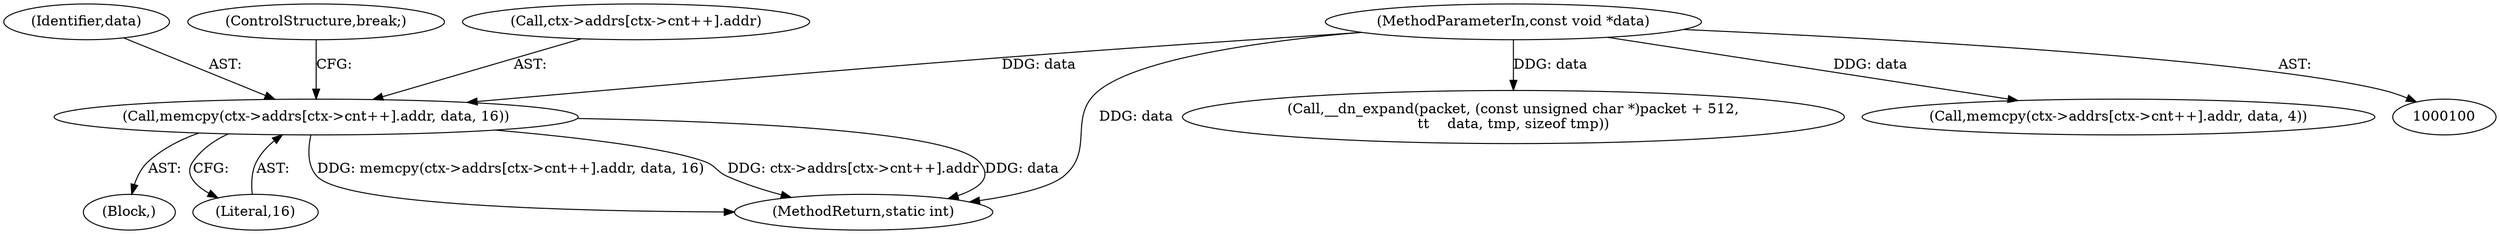 digraph "0_musl_45ca5d3fcb6f874bf5ba55d0e9651cef68515395@API" {
"1000187" [label="(Call,memcpy(ctx->addrs[ctx->cnt++].addr, data, 16))"];
"1000103" [label="(MethodParameterIn,const void *data)"];
"1000187" [label="(Call,memcpy(ctx->addrs[ctx->cnt++].addr, data, 16))"];
"1000123" [label="(Block,)"];
"1000198" [label="(Identifier,data)"];
"1000199" [label="(Literal,16)"];
"1000205" [label="(Call,__dn_expand(packet, (const unsigned char *)packet + 512,\n\t\t    data, tmp, sizeof tmp))"];
"1000200" [label="(ControlStructure,break;)"];
"1000227" [label="(MethodReturn,static int)"];
"1000143" [label="(Call,memcpy(ctx->addrs[ctx->cnt++].addr, data, 4))"];
"1000188" [label="(Call,ctx->addrs[ctx->cnt++].addr)"];
"1000103" [label="(MethodParameterIn,const void *data)"];
"1000187" -> "1000123"  [label="AST: "];
"1000187" -> "1000199"  [label="CFG: "];
"1000188" -> "1000187"  [label="AST: "];
"1000198" -> "1000187"  [label="AST: "];
"1000199" -> "1000187"  [label="AST: "];
"1000200" -> "1000187"  [label="CFG: "];
"1000187" -> "1000227"  [label="DDG: memcpy(ctx->addrs[ctx->cnt++].addr, data, 16)"];
"1000187" -> "1000227"  [label="DDG: ctx->addrs[ctx->cnt++].addr"];
"1000187" -> "1000227"  [label="DDG: data"];
"1000103" -> "1000187"  [label="DDG: data"];
"1000103" -> "1000100"  [label="AST: "];
"1000103" -> "1000227"  [label="DDG: data"];
"1000103" -> "1000143"  [label="DDG: data"];
"1000103" -> "1000205"  [label="DDG: data"];
}
